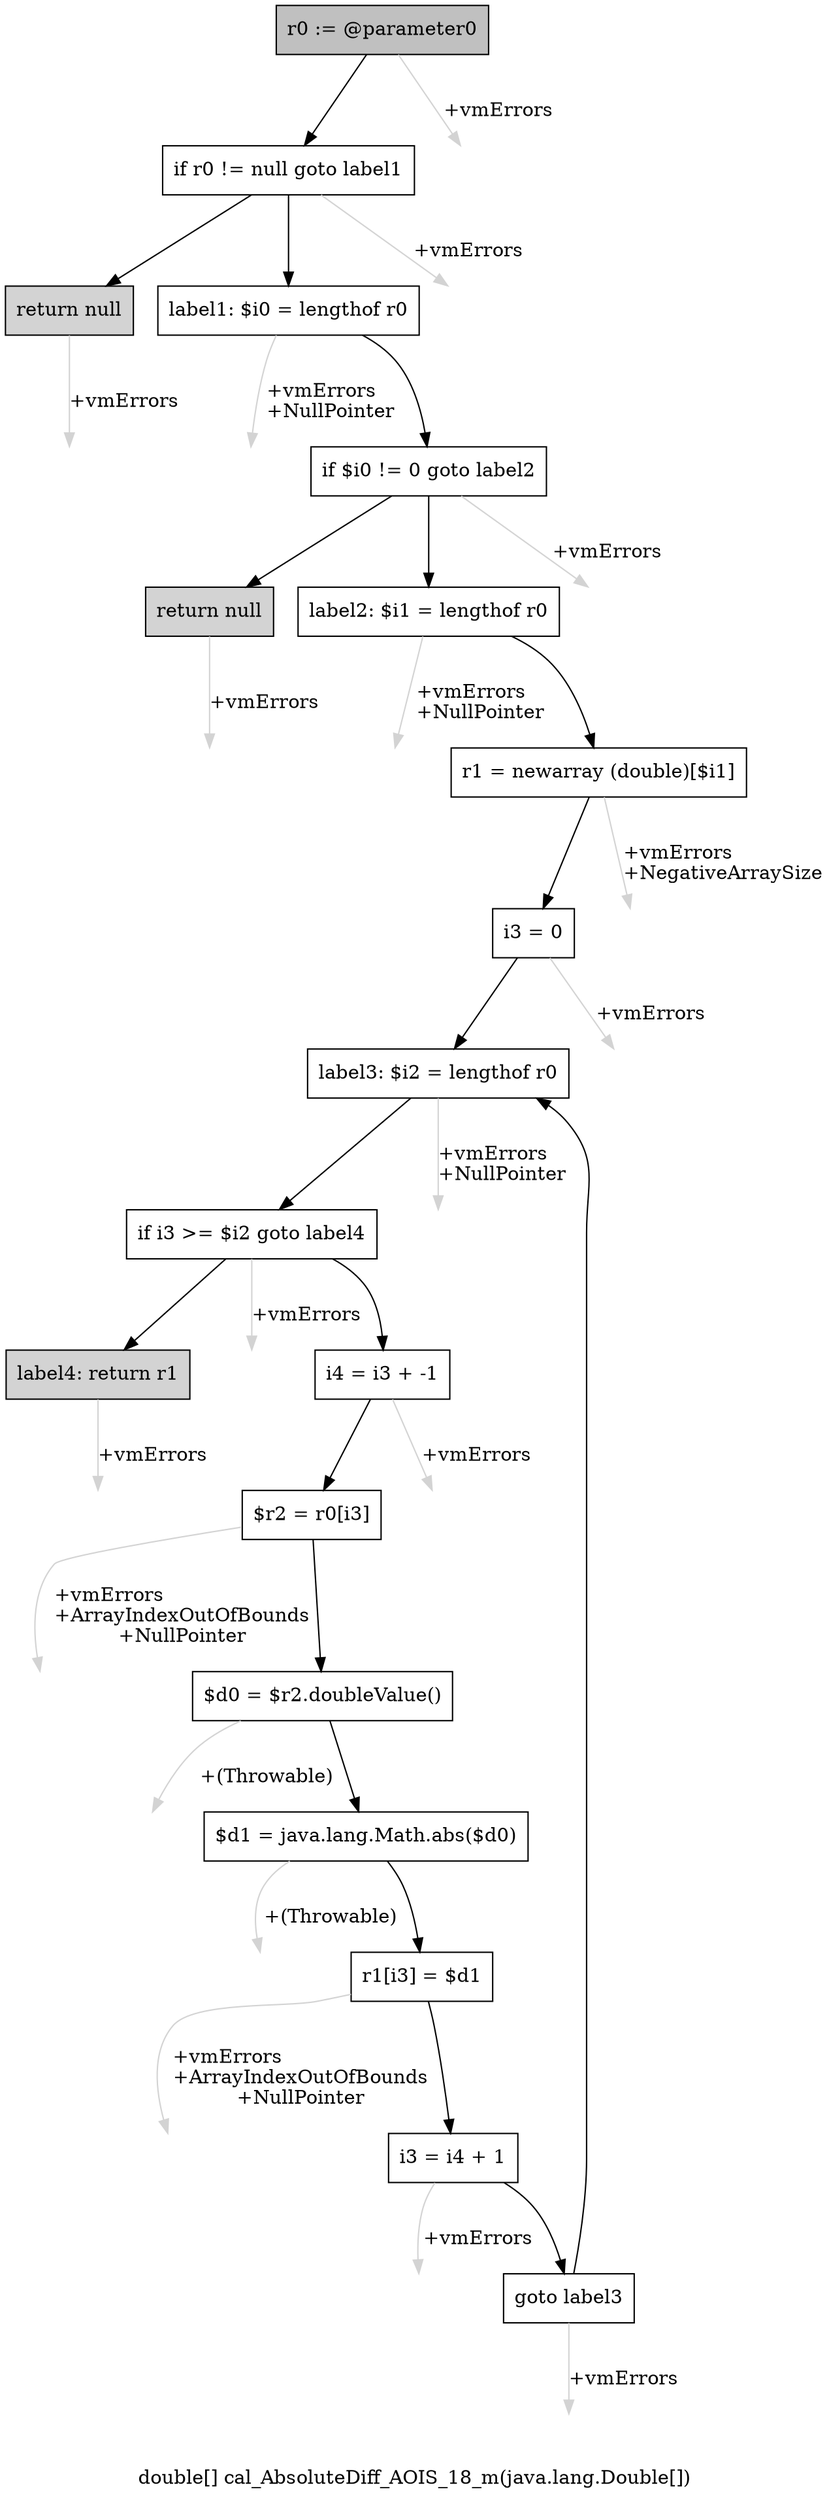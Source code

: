 digraph "double[] cal_AbsoluteDiff_AOIS_18_m(java.lang.Double[])" {
    label="double[] cal_AbsoluteDiff_AOIS_18_m(java.lang.Double[])";
    node [shape=box];
    "0" [style=filled,fillcolor=gray,label="r0 := @parameter0",];
    "1" [label="if r0 != null goto label1",];
    "0"->"1" [color=black,];
    "19" [style=invis,label="Esc",];
    "0"->"19" [color=lightgray,label="\l+vmErrors",];
    "2" [style=filled,fillcolor=lightgray,label="return null",];
    "1"->"2" [color=black,];
    "3" [label="label1: $i0 = lengthof r0",];
    "1"->"3" [color=black,];
    "20" [style=invis,label="Esc",];
    "1"->"20" [color=lightgray,label="\l+vmErrors",];
    "21" [style=invis,label="Esc",];
    "2"->"21" [color=lightgray,label="\l+vmErrors",];
    "4" [label="if $i0 != 0 goto label2",];
    "3"->"4" [color=black,];
    "22" [style=invis,label="Esc",];
    "3"->"22" [color=lightgray,label="\l+vmErrors\l+NullPointer",];
    "5" [style=filled,fillcolor=lightgray,label="return null",];
    "4"->"5" [color=black,];
    "6" [label="label2: $i1 = lengthof r0",];
    "4"->"6" [color=black,];
    "23" [style=invis,label="Esc",];
    "4"->"23" [color=lightgray,label="\l+vmErrors",];
    "24" [style=invis,label="Esc",];
    "5"->"24" [color=lightgray,label="\l+vmErrors",];
    "7" [label="r1 = newarray (double)[$i1]",];
    "6"->"7" [color=black,];
    "25" [style=invis,label="Esc",];
    "6"->"25" [color=lightgray,label="\l+vmErrors\l+NullPointer",];
    "8" [label="i3 = 0",];
    "7"->"8" [color=black,];
    "26" [style=invis,label="Esc",];
    "7"->"26" [color=lightgray,label="\l+vmErrors\l+NegativeArraySize",];
    "9" [label="label3: $i2 = lengthof r0",];
    "8"->"9" [color=black,];
    "27" [style=invis,label="Esc",];
    "8"->"27" [color=lightgray,label="\l+vmErrors",];
    "10" [label="if i3 >= $i2 goto label4",];
    "9"->"10" [color=black,];
    "28" [style=invis,label="Esc",];
    "9"->"28" [color=lightgray,label="\l+vmErrors\l+NullPointer",];
    "11" [label="i4 = i3 + -1",];
    "10"->"11" [color=black,];
    "18" [style=filled,fillcolor=lightgray,label="label4: return r1",];
    "10"->"18" [color=black,];
    "29" [style=invis,label="Esc",];
    "10"->"29" [color=lightgray,label="\l+vmErrors",];
    "12" [label="$r2 = r0[i3]",];
    "11"->"12" [color=black,];
    "30" [style=invis,label="Esc",];
    "11"->"30" [color=lightgray,label="\l+vmErrors",];
    "13" [label="$d0 = $r2.doubleValue()",];
    "12"->"13" [color=black,];
    "31" [style=invis,label="Esc",];
    "12"->"31" [color=lightgray,label="\l+vmErrors\l+ArrayIndexOutOfBounds\l+NullPointer",];
    "14" [label="$d1 = java.lang.Math.abs($d0)",];
    "13"->"14" [color=black,];
    "32" [style=invis,label="Esc",];
    "13"->"32" [color=lightgray,label="\l+(Throwable)",];
    "15" [label="r1[i3] = $d1",];
    "14"->"15" [color=black,];
    "33" [style=invis,label="Esc",];
    "14"->"33" [color=lightgray,label="\l+(Throwable)",];
    "16" [label="i3 = i4 + 1",];
    "15"->"16" [color=black,];
    "34" [style=invis,label="Esc",];
    "15"->"34" [color=lightgray,label="\l+vmErrors\l+ArrayIndexOutOfBounds\l+NullPointer",];
    "17" [label="goto label3",];
    "16"->"17" [color=black,];
    "35" [style=invis,label="Esc",];
    "16"->"35" [color=lightgray,label="\l+vmErrors",];
    "17"->"9" [color=black,];
    "36" [style=invis,label="Esc",];
    "17"->"36" [color=lightgray,label="\l+vmErrors",];
    "37" [style=invis,label="Esc",];
    "18"->"37" [color=lightgray,label="\l+vmErrors",];
}
